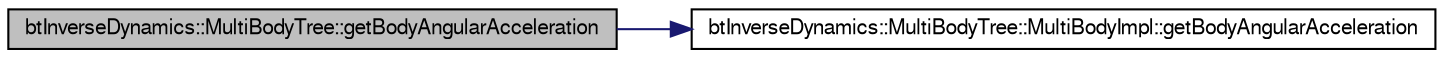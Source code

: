 digraph G
{
  bgcolor="transparent";
  edge [fontname="FreeSans",fontsize=10,labelfontname="FreeSans",labelfontsize=10];
  node [fontname="FreeSans",fontsize=10,shape=record];
  rankdir=LR;
  Node1 [label="btInverseDynamics::MultiBodyTree::getBodyAngularAcceleration",height=0.2,width=0.4,color="black", fillcolor="grey75", style="filled" fontcolor="black"];
  Node1 -> Node2 [color="midnightblue",fontsize=10,style="solid"];
  Node2 [label="btInverseDynamics::MultiBodyTree::MultiBodyImpl::getBodyAngularAcceleration",height=0.2,width=0.4,color="black",URL="$classbt_inverse_dynamics_1_1_multi_body_tree_1_1_multi_body_impl.html#b63dfaa8b761e8258317835648c78358"];
}
